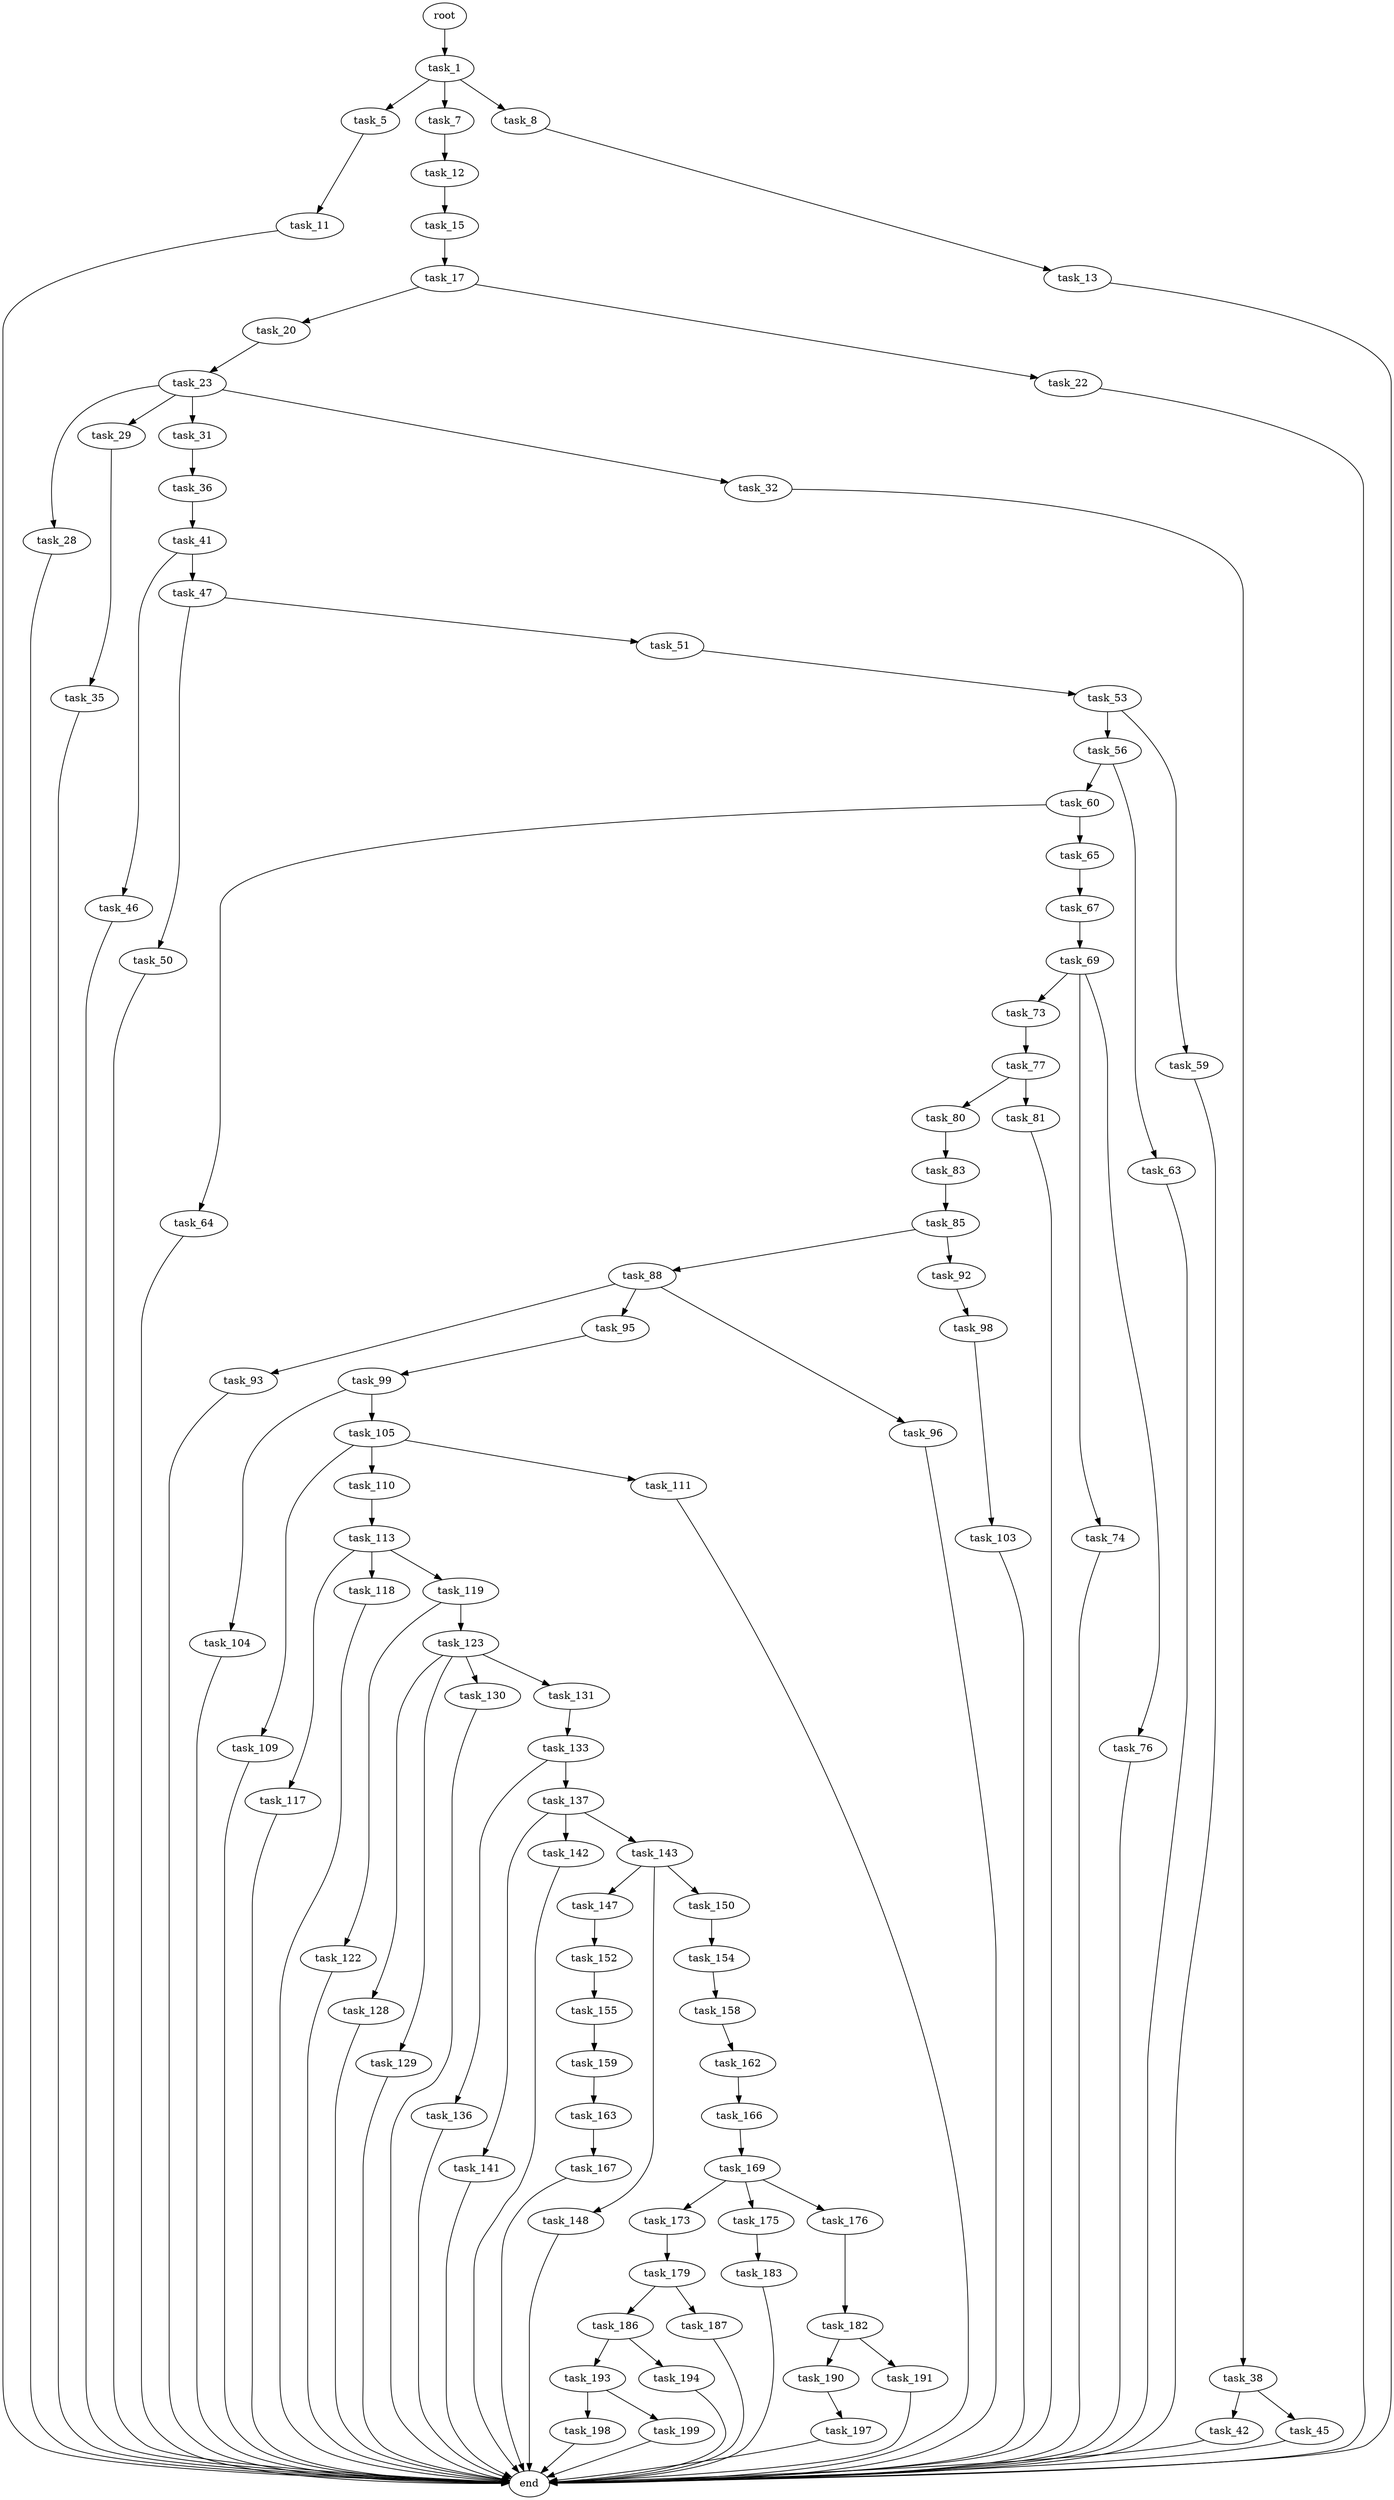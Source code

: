 digraph G {
  root [size="0.000000"];
  task_1 [size="134217728000.000000"];
  task_5 [size="10458012484.000000"];
  task_7 [size="91283046060.000000"];
  task_8 [size="25289893227.000000"];
  task_11 [size="1073741824000.000000"];
  task_12 [size="1556124756.000000"];
  task_13 [size="316459192365.000000"];
  end [size="0.000000"];
  task_15 [size="4296217553.000000"];
  task_17 [size="782757789696.000000"];
  task_20 [size="4580111044.000000"];
  task_22 [size="297356795014.000000"];
  task_23 [size="511971331688.000000"];
  task_28 [size="549755813888.000000"];
  task_29 [size="127489046688.000000"];
  task_31 [size="490806234932.000000"];
  task_32 [size="8589934592.000000"];
  task_35 [size="13260997030.000000"];
  task_36 [size="134217728000.000000"];
  task_38 [size="231928233984.000000"];
  task_41 [size="459116315187.000000"];
  task_42 [size="12651397544.000000"];
  task_45 [size="4727869340.000000"];
  task_46 [size="134217728000.000000"];
  task_47 [size="231928233984.000000"];
  task_50 [size="368293445632.000000"];
  task_51 [size="1116068215129.000000"];
  task_53 [size="782757789696.000000"];
  task_56 [size="8589934592.000000"];
  task_59 [size="782757789696.000000"];
  task_60 [size="75164298912.000000"];
  task_63 [size="1073741824000.000000"];
  task_64 [size="515113014520.000000"];
  task_65 [size="27396649151.000000"];
  task_67 [size="12195910132.000000"];
  task_69 [size="6573908409.000000"];
  task_73 [size="34220099250.000000"];
  task_74 [size="231928233984.000000"];
  task_76 [size="13672611172.000000"];
  task_77 [size="549755813888.000000"];
  task_80 [size="231928233984.000000"];
  task_81 [size="368293445632.000000"];
  task_83 [size="68719476736.000000"];
  task_85 [size="5988966453.000000"];
  task_88 [size="265409088126.000000"];
  task_92 [size="782757789696.000000"];
  task_93 [size="25335765307.000000"];
  task_95 [size="17589694976.000000"];
  task_96 [size="549755813888.000000"];
  task_98 [size="2091216098.000000"];
  task_99 [size="3341141325.000000"];
  task_103 [size="549755813888.000000"];
  task_104 [size="6516572651.000000"];
  task_105 [size="134217728000.000000"];
  task_109 [size="24608998756.000000"];
  task_110 [size="985058908749.000000"];
  task_111 [size="41882790077.000000"];
  task_113 [size="2309233073.000000"];
  task_117 [size="1073741824000.000000"];
  task_118 [size="782757789696.000000"];
  task_119 [size="10127839936.000000"];
  task_122 [size="231928233984.000000"];
  task_123 [size="134217728000.000000"];
  task_128 [size="231928233984.000000"];
  task_129 [size="15081020903.000000"];
  task_130 [size="3750230323.000000"];
  task_131 [size="68719476736.000000"];
  task_133 [size="205774216476.000000"];
  task_136 [size="81512747518.000000"];
  task_137 [size="168864232764.000000"];
  task_141 [size="1508325036.000000"];
  task_142 [size="363156544362.000000"];
  task_143 [size="263921626327.000000"];
  task_147 [size="5022274430.000000"];
  task_148 [size="109619548090.000000"];
  task_150 [size="1223036620.000000"];
  task_152 [size="8589934592.000000"];
  task_154 [size="228596393220.000000"];
  task_155 [size="368293445632.000000"];
  task_158 [size="8600357968.000000"];
  task_159 [size="123354638561.000000"];
  task_162 [size="35979795742.000000"];
  task_163 [size="368293445632.000000"];
  task_166 [size="757075818.000000"];
  task_167 [size="231928233984.000000"];
  task_169 [size="557955244496.000000"];
  task_173 [size="170289338628.000000"];
  task_175 [size="2088994403.000000"];
  task_176 [size="514111127699.000000"];
  task_179 [size="29268111534.000000"];
  task_183 [size="8589934592.000000"];
  task_182 [size="65087058443.000000"];
  task_186 [size="134217728000.000000"];
  task_187 [size="368293445632.000000"];
  task_190 [size="153080739916.000000"];
  task_191 [size="300575122946.000000"];
  task_193 [size="20255441099.000000"];
  task_194 [size="11486226984.000000"];
  task_197 [size="1073741824000.000000"];
  task_198 [size="8589934592.000000"];
  task_199 [size="231928233984.000000"];

  root -> task_1 [size="1.000000"];
  task_1 -> task_5 [size="209715200.000000"];
  task_1 -> task_7 [size="209715200.000000"];
  task_1 -> task_8 [size="209715200.000000"];
  task_5 -> task_11 [size="301989888.000000"];
  task_7 -> task_12 [size="134217728.000000"];
  task_8 -> task_13 [size="411041792.000000"];
  task_11 -> end [size="1.000000"];
  task_12 -> task_15 [size="33554432.000000"];
  task_13 -> end [size="1.000000"];
  task_15 -> task_17 [size="75497472.000000"];
  task_17 -> task_20 [size="679477248.000000"];
  task_17 -> task_22 [size="679477248.000000"];
  task_20 -> task_23 [size="134217728.000000"];
  task_22 -> end [size="1.000000"];
  task_23 -> task_28 [size="838860800.000000"];
  task_23 -> task_29 [size="838860800.000000"];
  task_23 -> task_31 [size="838860800.000000"];
  task_23 -> task_32 [size="838860800.000000"];
  task_28 -> end [size="1.000000"];
  task_29 -> task_35 [size="134217728.000000"];
  task_31 -> task_36 [size="536870912.000000"];
  task_32 -> task_38 [size="33554432.000000"];
  task_35 -> end [size="1.000000"];
  task_36 -> task_41 [size="209715200.000000"];
  task_38 -> task_42 [size="301989888.000000"];
  task_38 -> task_45 [size="301989888.000000"];
  task_41 -> task_46 [size="411041792.000000"];
  task_41 -> task_47 [size="411041792.000000"];
  task_42 -> end [size="1.000000"];
  task_45 -> end [size="1.000000"];
  task_46 -> end [size="1.000000"];
  task_47 -> task_50 [size="301989888.000000"];
  task_47 -> task_51 [size="301989888.000000"];
  task_50 -> end [size="1.000000"];
  task_51 -> task_53 [size="679477248.000000"];
  task_53 -> task_56 [size="679477248.000000"];
  task_53 -> task_59 [size="679477248.000000"];
  task_56 -> task_60 [size="33554432.000000"];
  task_56 -> task_63 [size="33554432.000000"];
  task_59 -> end [size="1.000000"];
  task_60 -> task_64 [size="134217728.000000"];
  task_60 -> task_65 [size="134217728.000000"];
  task_63 -> end [size="1.000000"];
  task_64 -> end [size="1.000000"];
  task_65 -> task_67 [size="33554432.000000"];
  task_67 -> task_69 [size="209715200.000000"];
  task_69 -> task_73 [size="411041792.000000"];
  task_69 -> task_74 [size="411041792.000000"];
  task_69 -> task_76 [size="411041792.000000"];
  task_73 -> task_77 [size="838860800.000000"];
  task_74 -> end [size="1.000000"];
  task_76 -> end [size="1.000000"];
  task_77 -> task_80 [size="536870912.000000"];
  task_77 -> task_81 [size="536870912.000000"];
  task_80 -> task_83 [size="301989888.000000"];
  task_81 -> end [size="1.000000"];
  task_83 -> task_85 [size="134217728.000000"];
  task_85 -> task_88 [size="209715200.000000"];
  task_85 -> task_92 [size="209715200.000000"];
  task_88 -> task_93 [size="209715200.000000"];
  task_88 -> task_95 [size="209715200.000000"];
  task_88 -> task_96 [size="209715200.000000"];
  task_92 -> task_98 [size="679477248.000000"];
  task_93 -> end [size="1.000000"];
  task_95 -> task_99 [size="679477248.000000"];
  task_96 -> end [size="1.000000"];
  task_98 -> task_103 [size="33554432.000000"];
  task_99 -> task_104 [size="75497472.000000"];
  task_99 -> task_105 [size="75497472.000000"];
  task_103 -> end [size="1.000000"];
  task_104 -> end [size="1.000000"];
  task_105 -> task_109 [size="209715200.000000"];
  task_105 -> task_110 [size="209715200.000000"];
  task_105 -> task_111 [size="209715200.000000"];
  task_109 -> end [size="1.000000"];
  task_110 -> task_113 [size="679477248.000000"];
  task_111 -> end [size="1.000000"];
  task_113 -> task_117 [size="75497472.000000"];
  task_113 -> task_118 [size="75497472.000000"];
  task_113 -> task_119 [size="75497472.000000"];
  task_117 -> end [size="1.000000"];
  task_118 -> end [size="1.000000"];
  task_119 -> task_122 [size="536870912.000000"];
  task_119 -> task_123 [size="536870912.000000"];
  task_122 -> end [size="1.000000"];
  task_123 -> task_128 [size="209715200.000000"];
  task_123 -> task_129 [size="209715200.000000"];
  task_123 -> task_130 [size="209715200.000000"];
  task_123 -> task_131 [size="209715200.000000"];
  task_128 -> end [size="1.000000"];
  task_129 -> end [size="1.000000"];
  task_130 -> end [size="1.000000"];
  task_131 -> task_133 [size="134217728.000000"];
  task_133 -> task_136 [size="134217728.000000"];
  task_133 -> task_137 [size="134217728.000000"];
  task_136 -> end [size="1.000000"];
  task_137 -> task_141 [size="134217728.000000"];
  task_137 -> task_142 [size="134217728.000000"];
  task_137 -> task_143 [size="134217728.000000"];
  task_141 -> end [size="1.000000"];
  task_142 -> end [size="1.000000"];
  task_143 -> task_147 [size="301989888.000000"];
  task_143 -> task_148 [size="301989888.000000"];
  task_143 -> task_150 [size="301989888.000000"];
  task_147 -> task_152 [size="134217728.000000"];
  task_148 -> end [size="1.000000"];
  task_150 -> task_154 [size="33554432.000000"];
  task_152 -> task_155 [size="33554432.000000"];
  task_154 -> task_158 [size="536870912.000000"];
  task_155 -> task_159 [size="411041792.000000"];
  task_158 -> task_162 [size="301989888.000000"];
  task_159 -> task_163 [size="209715200.000000"];
  task_162 -> task_166 [size="33554432.000000"];
  task_163 -> task_167 [size="411041792.000000"];
  task_166 -> task_169 [size="33554432.000000"];
  task_167 -> end [size="1.000000"];
  task_169 -> task_173 [size="536870912.000000"];
  task_169 -> task_175 [size="536870912.000000"];
  task_169 -> task_176 [size="536870912.000000"];
  task_173 -> task_179 [size="134217728.000000"];
  task_175 -> task_183 [size="33554432.000000"];
  task_176 -> task_182 [size="411041792.000000"];
  task_179 -> task_186 [size="536870912.000000"];
  task_179 -> task_187 [size="536870912.000000"];
  task_183 -> end [size="1.000000"];
  task_182 -> task_190 [size="75497472.000000"];
  task_182 -> task_191 [size="75497472.000000"];
  task_186 -> task_193 [size="209715200.000000"];
  task_186 -> task_194 [size="209715200.000000"];
  task_187 -> end [size="1.000000"];
  task_190 -> task_197 [size="536870912.000000"];
  task_191 -> end [size="1.000000"];
  task_193 -> task_198 [size="679477248.000000"];
  task_193 -> task_199 [size="679477248.000000"];
  task_194 -> end [size="1.000000"];
  task_197 -> end [size="1.000000"];
  task_198 -> end [size="1.000000"];
  task_199 -> end [size="1.000000"];
}
